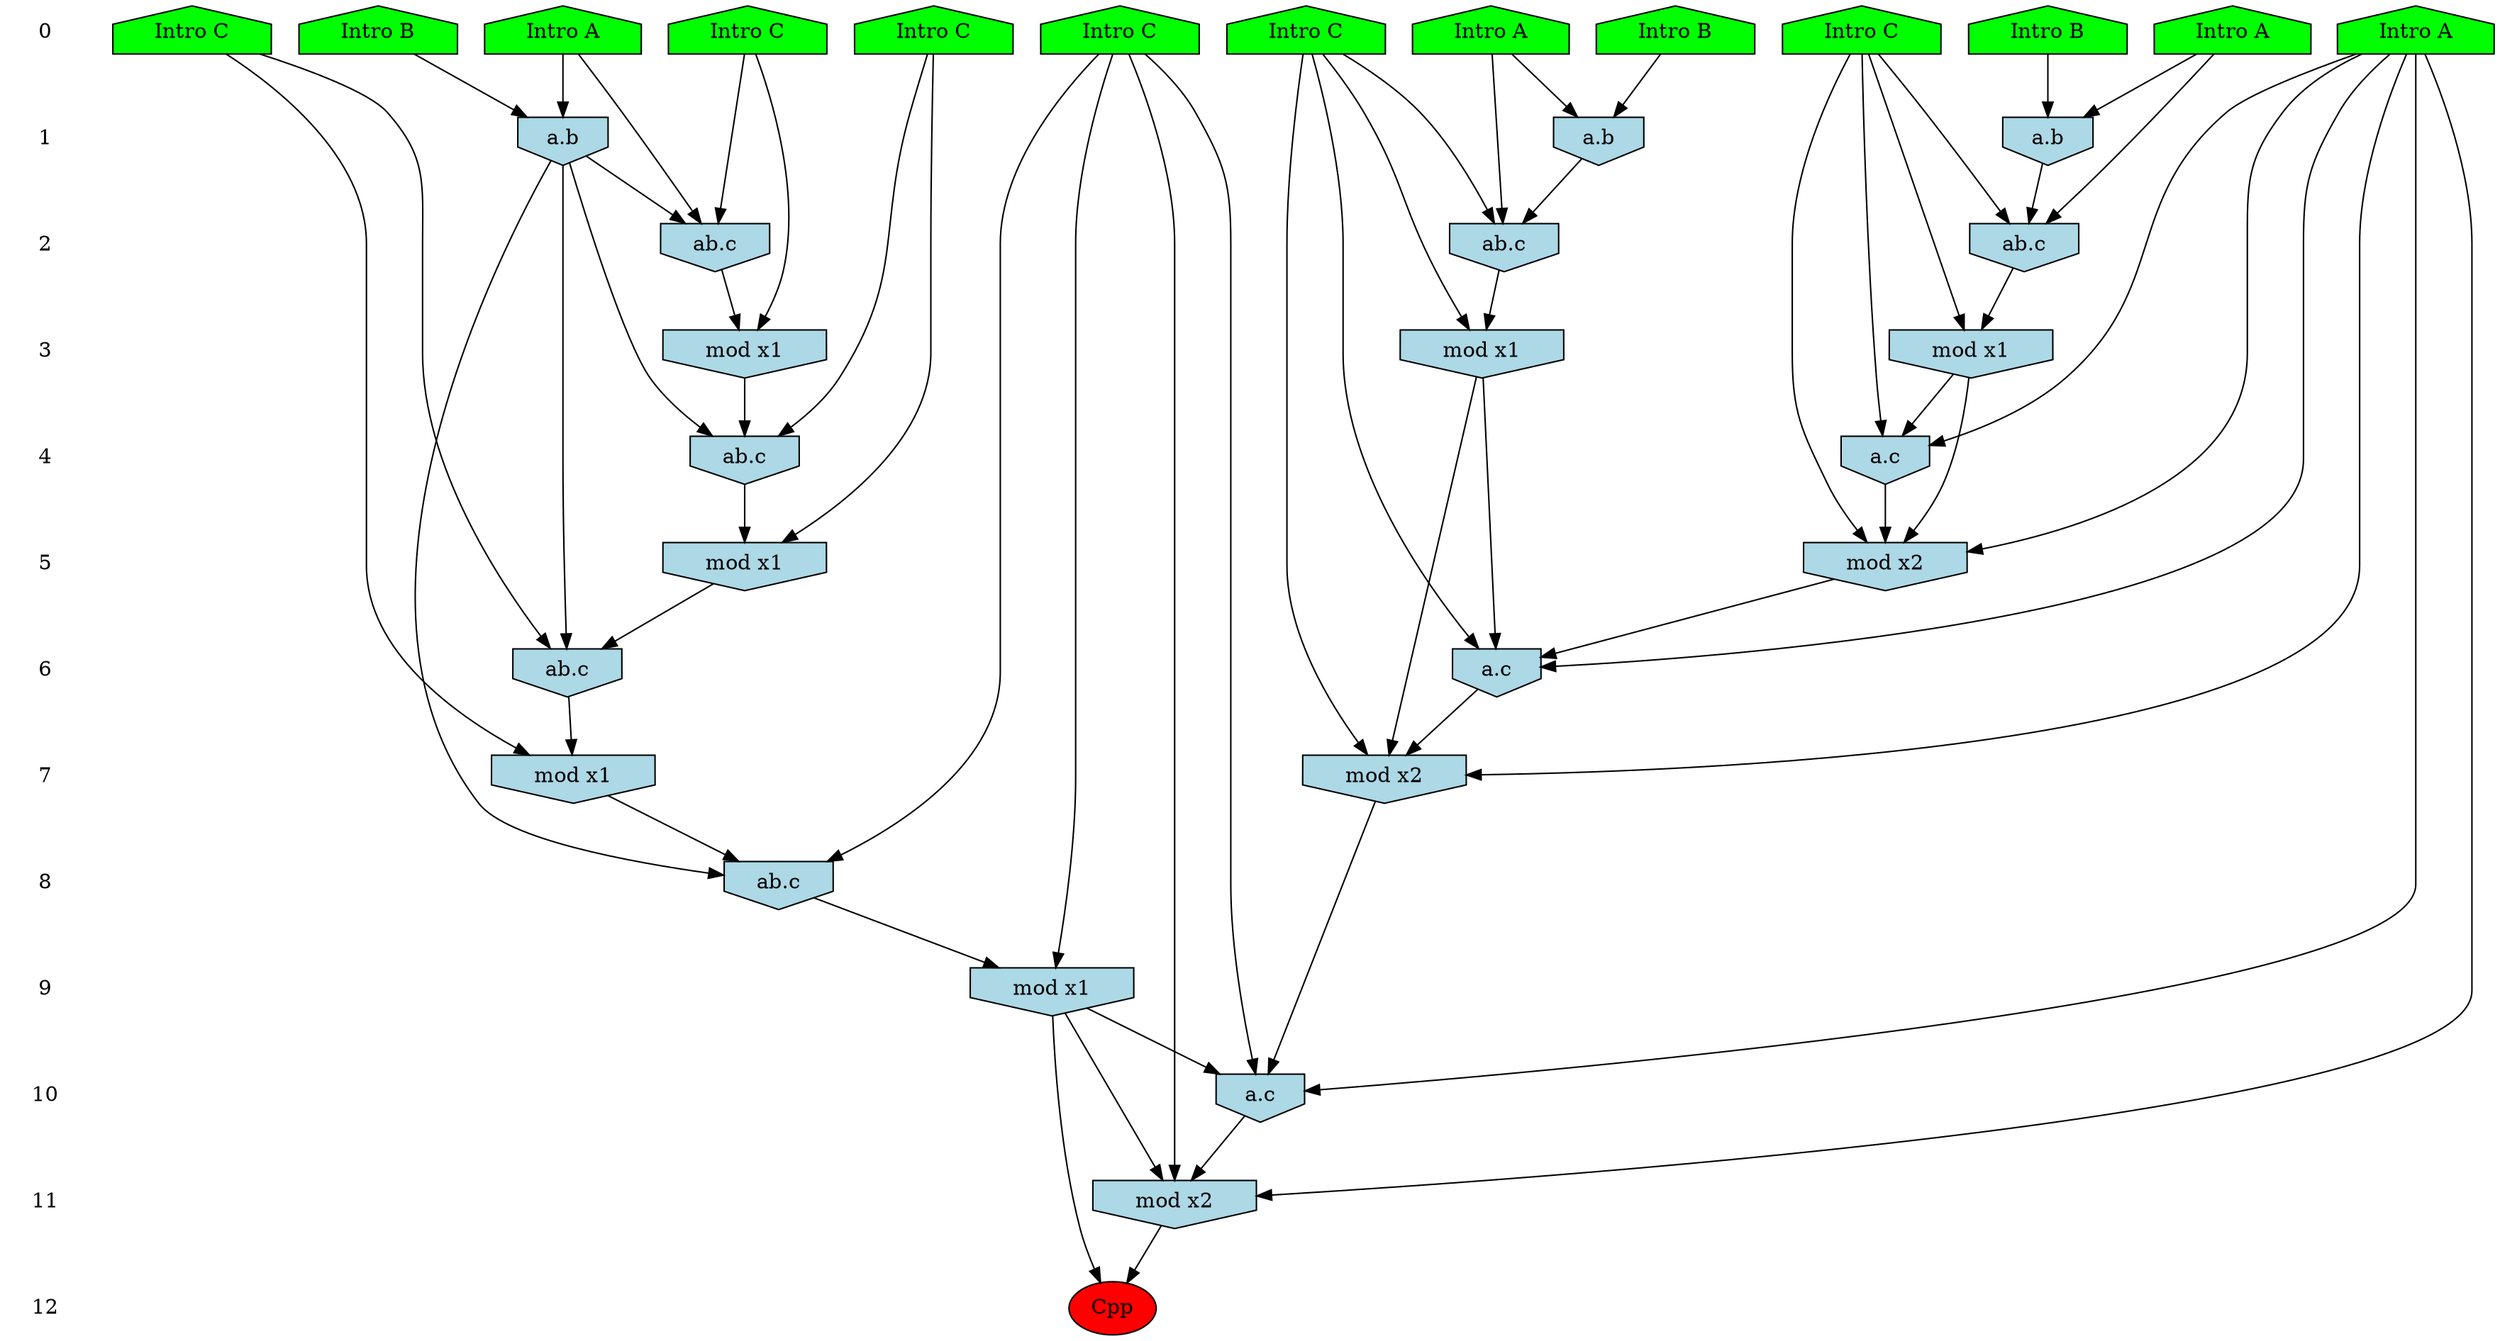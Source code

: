 /* Compression of 1 causal flows obtained in average at 1.466280E+01 t.u */
/* Compressed causal flows were: [2386] */
digraph G{
 ranksep=.5 ; 
{ rank = same ; "0" [shape=plaintext] ; node_1 [label ="Intro B", shape=house, style=filled, fillcolor=green] ;
node_2 [label ="Intro A", shape=house, style=filled, fillcolor=green] ;
node_3 [label ="Intro B", shape=house, style=filled, fillcolor=green] ;
node_4 [label ="Intro B", shape=house, style=filled, fillcolor=green] ;
node_5 [label ="Intro A", shape=house, style=filled, fillcolor=green] ;
node_6 [label ="Intro A", shape=house, style=filled, fillcolor=green] ;
node_7 [label ="Intro A", shape=house, style=filled, fillcolor=green] ;
node_8 [label ="Intro C", shape=house, style=filled, fillcolor=green] ;
node_9 [label ="Intro C", shape=house, style=filled, fillcolor=green] ;
node_10 [label ="Intro C", shape=house, style=filled, fillcolor=green] ;
node_11 [label ="Intro C", shape=house, style=filled, fillcolor=green] ;
node_12 [label ="Intro C", shape=house, style=filled, fillcolor=green] ;
node_13 [label ="Intro C", shape=house, style=filled, fillcolor=green] ;
}
{ rank = same ; "1" [shape=plaintext] ; node_14 [label="a.b", shape=invhouse, style=filled, fillcolor = lightblue] ;
node_17 [label="a.b", shape=invhouse, style=filled, fillcolor = lightblue] ;
node_19 [label="a.b", shape=invhouse, style=filled, fillcolor = lightblue] ;
}
{ rank = same ; "2" [shape=plaintext] ; node_15 [label="ab.c", shape=invhouse, style=filled, fillcolor = lightblue] ;
node_18 [label="ab.c", shape=invhouse, style=filled, fillcolor = lightblue] ;
node_21 [label="ab.c", shape=invhouse, style=filled, fillcolor = lightblue] ;
}
{ rank = same ; "3" [shape=plaintext] ; node_16 [label="mod x1", shape=invhouse, style=filled, fillcolor = lightblue] ;
node_20 [label="mod x1", shape=invhouse, style=filled, fillcolor = lightblue] ;
node_22 [label="mod x1", shape=invhouse, style=filled, fillcolor = lightblue] ;
}
{ rank = same ; "4" [shape=plaintext] ; node_23 [label="ab.c", shape=invhouse, style=filled, fillcolor = lightblue] ;
node_25 [label="a.c", shape=invhouse, style=filled, fillcolor = lightblue] ;
}
{ rank = same ; "5" [shape=plaintext] ; node_24 [label="mod x1", shape=invhouse, style=filled, fillcolor = lightblue] ;
node_28 [label="mod x2", shape=invhouse, style=filled, fillcolor = lightblue] ;
}
{ rank = same ; "6" [shape=plaintext] ; node_26 [label="ab.c", shape=invhouse, style=filled, fillcolor = lightblue] ;
node_31 [label="a.c", shape=invhouse, style=filled, fillcolor = lightblue] ;
}
{ rank = same ; "7" [shape=plaintext] ; node_27 [label="mod x1", shape=invhouse, style=filled, fillcolor = lightblue] ;
node_32 [label="mod x2", shape=invhouse, style=filled, fillcolor = lightblue] ;
}
{ rank = same ; "8" [shape=plaintext] ; node_29 [label="ab.c", shape=invhouse, style=filled, fillcolor = lightblue] ;
}
{ rank = same ; "9" [shape=plaintext] ; node_30 [label="mod x1", shape=invhouse, style=filled, fillcolor = lightblue] ;
}
{ rank = same ; "10" [shape=plaintext] ; node_33 [label="a.c", shape=invhouse, style=filled, fillcolor = lightblue] ;
}
{ rank = same ; "11" [shape=plaintext] ; node_34 [label="mod x2", shape=invhouse, style=filled, fillcolor = lightblue] ;
}
{ rank = same ; "12" [shape=plaintext] ; node_35 [label ="Cpp", style=filled, fillcolor=red] ;
}
"0" -> "1" [style="invis"]; 
"1" -> "2" [style="invis"]; 
"2" -> "3" [style="invis"]; 
"3" -> "4" [style="invis"]; 
"4" -> "5" [style="invis"]; 
"5" -> "6" [style="invis"]; 
"6" -> "7" [style="invis"]; 
"7" -> "8" [style="invis"]; 
"8" -> "9" [style="invis"]; 
"9" -> "10" [style="invis"]; 
"10" -> "11" [style="invis"]; 
"11" -> "12" [style="invis"]; 
node_3 -> node_14
node_6 -> node_14
node_6 -> node_15
node_12 -> node_15
node_14 -> node_15
node_12 -> node_16
node_15 -> node_16
node_2 -> node_17
node_4 -> node_17
node_2 -> node_18
node_13 -> node_18
node_17 -> node_18
node_1 -> node_19
node_5 -> node_19
node_13 -> node_20
node_18 -> node_20
node_5 -> node_21
node_11 -> node_21
node_19 -> node_21
node_11 -> node_22
node_21 -> node_22
node_8 -> node_23
node_19 -> node_23
node_22 -> node_23
node_8 -> node_24
node_23 -> node_24
node_7 -> node_25
node_12 -> node_25
node_16 -> node_25
node_10 -> node_26
node_19 -> node_26
node_24 -> node_26
node_10 -> node_27
node_26 -> node_27
node_7 -> node_28
node_12 -> node_28
node_16 -> node_28
node_25 -> node_28
node_9 -> node_29
node_19 -> node_29
node_27 -> node_29
node_9 -> node_30
node_29 -> node_30
node_7 -> node_31
node_13 -> node_31
node_20 -> node_31
node_28 -> node_31
node_7 -> node_32
node_13 -> node_32
node_20 -> node_32
node_31 -> node_32
node_7 -> node_33
node_9 -> node_33
node_30 -> node_33
node_32 -> node_33
node_7 -> node_34
node_9 -> node_34
node_30 -> node_34
node_33 -> node_34
node_30 -> node_35
node_34 -> node_35
}
/*
 Dot generation time: 0.000158
*/